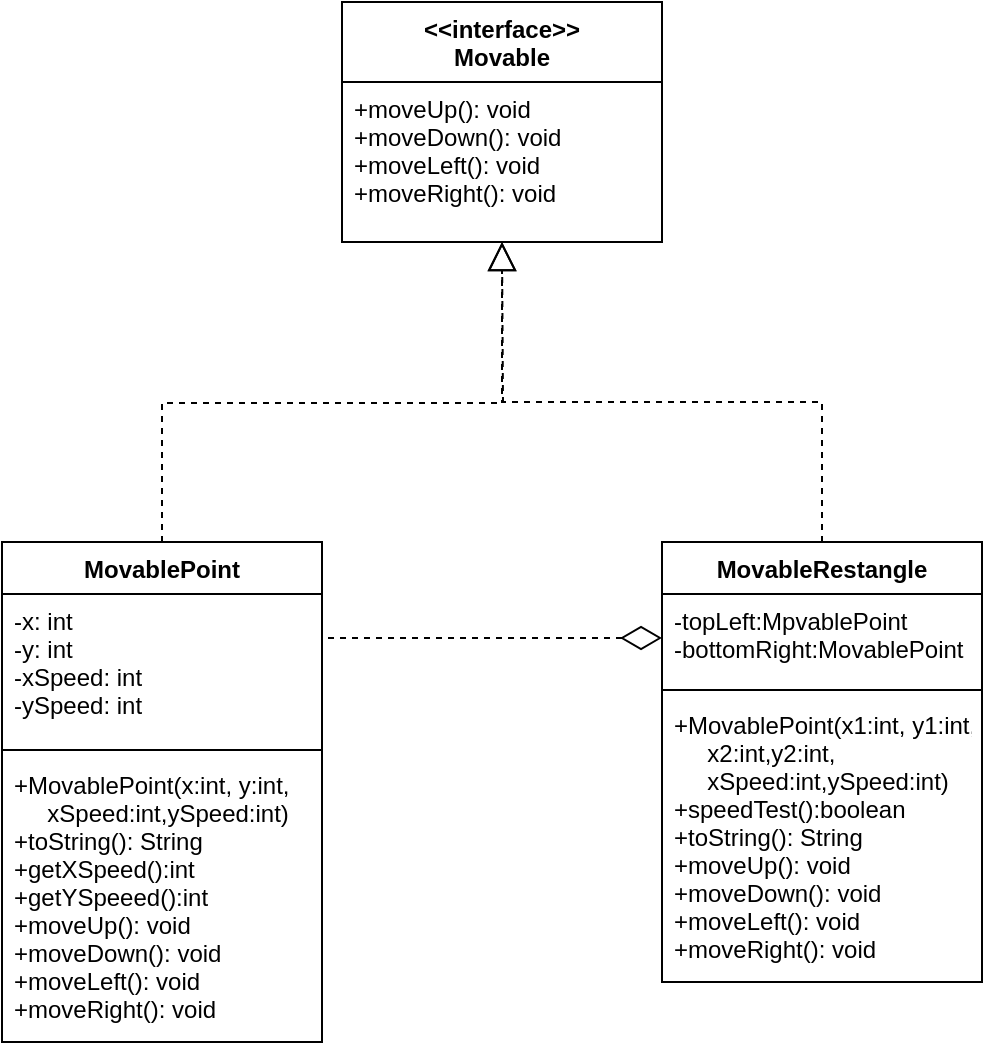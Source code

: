 <mxfile version="14.5.1" type="device"><diagram name="Page-1" id="c4acf3e9-155e-7222-9cf6-157b1a14988f"><mxGraphModel dx="700" dy="813" grid="1" gridSize="10" guides="1" tooltips="1" connect="1" arrows="1" fold="1" page="1" pageScale="1" pageWidth="850" pageHeight="1100" background="#ffffff" math="0" shadow="0"><root><mxCell id="0"/><mxCell id="1" parent="0"/><mxCell id="Ss3lVUvuIakc7ZjPsY-t-1" value="&lt;&lt;interface&gt;&gt;&#10;Movable&#10;" style="swimlane;fontStyle=1;align=center;verticalAlign=top;childLayout=stackLayout;horizontal=1;startSize=40;horizontalStack=0;resizeParent=1;resizeParentMax=0;resizeLast=0;collapsible=1;marginBottom=0;" parent="1" vertex="1"><mxGeometry x="290" y="110" width="160" height="120" as="geometry"/></mxCell><mxCell id="Ss3lVUvuIakc7ZjPsY-t-3" value="" style="line;strokeWidth=1;fillColor=none;align=left;verticalAlign=middle;spacingTop=-1;spacingLeft=3;spacingRight=3;rotatable=0;labelPosition=right;points=[];portConstraint=eastwest;" parent="Ss3lVUvuIakc7ZjPsY-t-1" vertex="1"><mxGeometry y="40" width="160" as="geometry"/></mxCell><mxCell id="Ss3lVUvuIakc7ZjPsY-t-4" value="+moveUp(): void&#10;+moveDown(): void&#10;+moveLeft(): void&#10;+moveRight(): void" style="text;strokeColor=none;fillColor=none;align=left;verticalAlign=top;spacingLeft=4;spacingRight=4;overflow=hidden;rotatable=0;points=[[0,0.5],[1,0.5]];portConstraint=eastwest;" parent="Ss3lVUvuIakc7ZjPsY-t-1" vertex="1"><mxGeometry y="40" width="160" height="80" as="geometry"/></mxCell><mxCell id="Ss3lVUvuIakc7ZjPsY-t-18" style="edgeStyle=orthogonalEdgeStyle;rounded=0;orthogonalLoop=1;jettySize=auto;html=1;exitX=0.5;exitY=0;exitDx=0;exitDy=0;dashed=1;endArrow=block;endFill=0;endSize=12;" parent="1" source="Ss3lVUvuIakc7ZjPsY-t-5" edge="1"><mxGeometry relative="1" as="geometry"><mxPoint x="370" y="230" as="targetPoint"/></mxGeometry></mxCell><mxCell id="Ss3lVUvuIakc7ZjPsY-t-5" value="MovablePoint" style="swimlane;fontStyle=1;align=center;verticalAlign=top;childLayout=stackLayout;horizontal=1;startSize=26;horizontalStack=0;resizeParent=1;resizeParentMax=0;resizeLast=0;collapsible=1;marginBottom=0;" parent="1" vertex="1"><mxGeometry x="120" y="380" width="160" height="250" as="geometry"/></mxCell><mxCell id="Ss3lVUvuIakc7ZjPsY-t-6" value="-x: int&#10;-y: int&#10;-xSpeed: int&#10;-ySpeed: int" style="text;strokeColor=none;fillColor=none;align=left;verticalAlign=top;spacingLeft=4;spacingRight=4;overflow=hidden;rotatable=0;points=[[0,0.5],[1,0.5]];portConstraint=eastwest;" parent="Ss3lVUvuIakc7ZjPsY-t-5" vertex="1"><mxGeometry y="26" width="160" height="74" as="geometry"/></mxCell><mxCell id="Ss3lVUvuIakc7ZjPsY-t-7" value="" style="line;strokeWidth=1;fillColor=none;align=left;verticalAlign=middle;spacingTop=-1;spacingLeft=3;spacingRight=3;rotatable=0;labelPosition=right;points=[];portConstraint=eastwest;" parent="Ss3lVUvuIakc7ZjPsY-t-5" vertex="1"><mxGeometry y="100" width="160" height="8" as="geometry"/></mxCell><mxCell id="Ss3lVUvuIakc7ZjPsY-t-8" value="+MovablePoint(x:int, y:int,&#10;     xSpeed:int,ySpeed:int)&#10;+toString(): String&#10;+getXSpeed():int&#10;+getYSpeeed():int&#10;+moveUp(): void&#10;+moveDown(): void&#10;+moveLeft(): void&#10;+moveRight(): void" style="text;strokeColor=none;fillColor=none;align=left;verticalAlign=top;spacingLeft=4;spacingRight=4;overflow=hidden;rotatable=0;points=[[0,0.5],[1,0.5]];portConstraint=eastwest;" parent="Ss3lVUvuIakc7ZjPsY-t-5" vertex="1"><mxGeometry y="108" width="160" height="142" as="geometry"/></mxCell><mxCell id="Ss3lVUvuIakc7ZjPsY-t-16" style="edgeStyle=orthogonalEdgeStyle;rounded=0;orthogonalLoop=1;jettySize=auto;html=1;exitX=0.5;exitY=0;exitDx=0;exitDy=0;entryX=0.5;entryY=1;entryDx=0;entryDy=0;entryPerimeter=0;dashed=1;endArrow=block;endFill=0;endSize=12;" parent="1" source="Ss3lVUvuIakc7ZjPsY-t-9" target="Ss3lVUvuIakc7ZjPsY-t-4" edge="1"><mxGeometry relative="1" as="geometry"/></mxCell><mxCell id="Ss3lVUvuIakc7ZjPsY-t-9" value="MovableRestangle" style="swimlane;fontStyle=1;align=center;verticalAlign=top;childLayout=stackLayout;horizontal=1;startSize=26;horizontalStack=0;resizeParent=1;resizeParentMax=0;resizeLast=0;collapsible=1;marginBottom=0;" parent="1" vertex="1"><mxGeometry x="450" y="380" width="160" height="220" as="geometry"/></mxCell><mxCell id="Ss3lVUvuIakc7ZjPsY-t-10" value="-topLeft:MpvablePoint&#10;-bottomRight:MovablePoint" style="text;strokeColor=none;fillColor=none;align=left;verticalAlign=top;spacingLeft=4;spacingRight=4;overflow=hidden;rotatable=0;points=[[0,0.5],[1,0.5]];portConstraint=eastwest;" parent="Ss3lVUvuIakc7ZjPsY-t-9" vertex="1"><mxGeometry y="26" width="160" height="44" as="geometry"/></mxCell><mxCell id="Ss3lVUvuIakc7ZjPsY-t-11" value="" style="line;strokeWidth=1;fillColor=none;align=left;verticalAlign=middle;spacingTop=-1;spacingLeft=3;spacingRight=3;rotatable=0;labelPosition=right;points=[];portConstraint=eastwest;" parent="Ss3lVUvuIakc7ZjPsY-t-9" vertex="1"><mxGeometry y="70" width="160" height="8" as="geometry"/></mxCell><mxCell id="Ss3lVUvuIakc7ZjPsY-t-12" value="+MovablePoint(x1:int, y1:int,&#10;     x2:int,y2:int,&#10;     xSpeed:int,ySpeed:int)&#10;+speedTest():boolean&#10;+toString(): String&#10;+moveUp(): void&#10;+moveDown(): void&#10;+moveLeft(): void&#10;+moveRight(): void" style="text;strokeColor=none;fillColor=none;align=left;verticalAlign=top;spacingLeft=4;spacingRight=4;overflow=hidden;rotatable=0;points=[[0,0.5],[1,0.5]];portConstraint=eastwest;" parent="Ss3lVUvuIakc7ZjPsY-t-9" vertex="1"><mxGeometry y="78" width="160" height="142" as="geometry"/></mxCell><mxCell id="Ss3lVUvuIakc7ZjPsY-t-19" style="edgeStyle=orthogonalEdgeStyle;rounded=0;orthogonalLoop=1;jettySize=auto;html=1;exitX=1;exitY=0.5;exitDx=0;exitDy=0;entryX=0;entryY=0.5;entryDx=0;entryDy=0;dashed=1;endArrow=diamondThin;endFill=0;endSize=18;" parent="1" source="Ss3lVUvuIakc7ZjPsY-t-6" target="Ss3lVUvuIakc7ZjPsY-t-10" edge="1"><mxGeometry relative="1" as="geometry"><Array as="points"><mxPoint x="280" y="428"/></Array></mxGeometry></mxCell></root></mxGraphModel></diagram></mxfile>